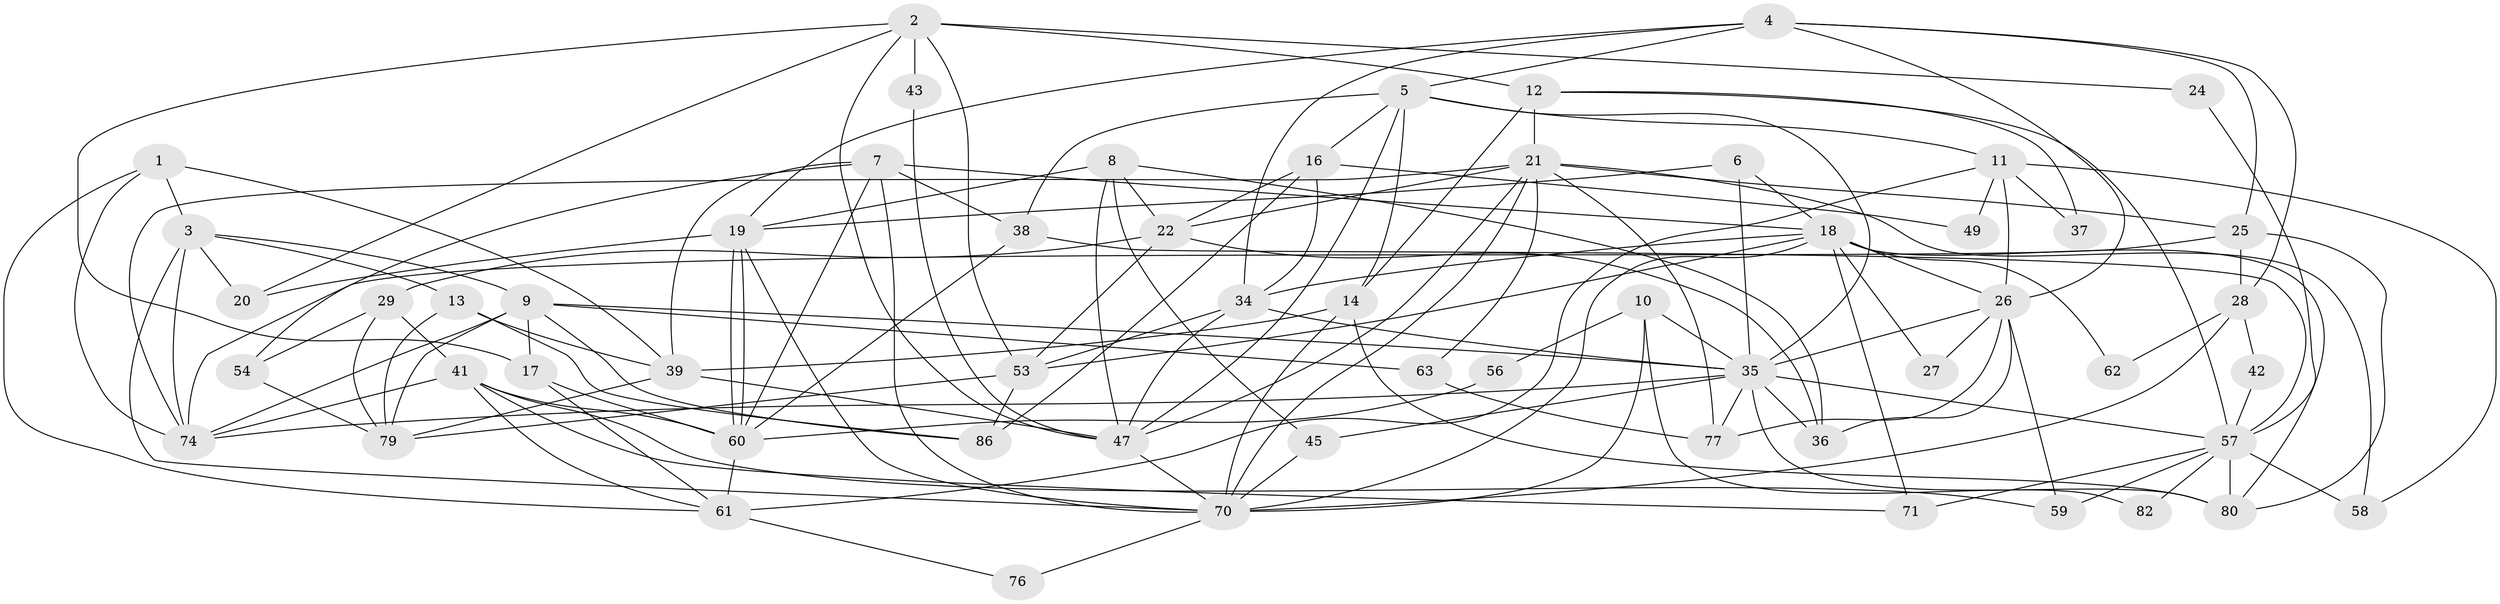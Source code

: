 // original degree distribution, {2: 0.16304347826086957, 5: 0.14130434782608695, 4: 0.3804347826086957, 6: 0.03260869565217391, 3: 0.1956521739130435, 7: 0.043478260869565216, 8: 0.03260869565217391, 9: 0.010869565217391304}
// Generated by graph-tools (version 1.1) at 2025/11/02/27/25 16:11:20]
// undirected, 58 vertices, 146 edges
graph export_dot {
graph [start="1"]
  node [color=gray90,style=filled];
  1 [super="+75"];
  2 [super="+32"];
  3 [super="+73"];
  4 [super="+15"];
  5 [super="+44"];
  6 [super="+50"];
  7 [super="+40"];
  8 [super="+51"];
  9 [super="+78"];
  10 [super="+33"];
  11 [super="+46"];
  12 [super="+23"];
  13;
  14 [super="+66"];
  16 [super="+48"];
  17;
  18 [super="+30"];
  19;
  20;
  21 [super="+87"];
  22 [super="+31"];
  24;
  25 [super="+67"];
  26 [super="+90"];
  27;
  28 [super="+55"];
  29;
  34 [super="+52"];
  35 [super="+69"];
  36;
  37;
  38;
  39 [super="+88"];
  41 [super="+65"];
  42;
  43;
  45;
  47;
  49;
  53 [super="+64"];
  54;
  56;
  57 [super="+85"];
  58 [super="+68"];
  59;
  60 [super="+83"];
  61 [super="+72"];
  62;
  63 [super="+91"];
  70 [super="+81"];
  71;
  74 [super="+84"];
  76;
  77;
  79 [super="+92"];
  80;
  82;
  86 [super="+89"];
  1 -- 74;
  1 -- 61;
  1 -- 39;
  1 -- 3;
  2 -- 47;
  2 -- 17;
  2 -- 20;
  2 -- 12;
  2 -- 24;
  2 -- 43;
  2 -- 53;
  3 -- 74;
  3 -- 13;
  3 -- 20;
  3 -- 9;
  3 -- 70;
  4 -- 5;
  4 -- 19;
  4 -- 26;
  4 -- 28;
  4 -- 34;
  4 -- 25;
  5 -- 38;
  5 -- 47;
  5 -- 35;
  5 -- 14;
  5 -- 11;
  5 -- 16;
  6 -- 35;
  6 -- 19;
  6 -- 18;
  7 -- 39;
  7 -- 54;
  7 -- 38;
  7 -- 18;
  7 -- 60;
  7 -- 70;
  8 -- 19;
  8 -- 36;
  8 -- 22;
  8 -- 45;
  8 -- 47;
  9 -- 17;
  9 -- 86;
  9 -- 63;
  9 -- 35;
  9 -- 74;
  9 -- 79;
  10 -- 35;
  10 -- 56;
  10 -- 82;
  10 -- 70;
  11 -- 61;
  11 -- 37;
  11 -- 49;
  11 -- 26;
  11 -- 58;
  12 -- 14;
  12 -- 37;
  12 -- 57;
  12 -- 21;
  13 -- 79;
  13 -- 86;
  13 -- 39;
  14 -- 80;
  14 -- 70;
  14 -- 39;
  16 -- 22;
  16 -- 86;
  16 -- 49;
  16 -- 34;
  17 -- 60;
  17 -- 61;
  18 -- 80;
  18 -- 62;
  18 -- 71;
  18 -- 53;
  18 -- 34;
  18 -- 70;
  18 -- 26;
  18 -- 27;
  19 -- 60;
  19 -- 60;
  19 -- 20;
  19 -- 70;
  21 -- 22;
  21 -- 58;
  21 -- 63;
  21 -- 70;
  21 -- 74;
  21 -- 77;
  21 -- 47;
  21 -- 25;
  22 -- 36;
  22 -- 29;
  22 -- 53;
  24 -- 57;
  25 -- 74;
  25 -- 28;
  25 -- 80;
  26 -- 36;
  26 -- 35;
  26 -- 59;
  26 -- 27;
  26 -- 77;
  28 -- 42;
  28 -- 62;
  28 -- 70;
  29 -- 54;
  29 -- 41;
  29 -- 79;
  34 -- 53;
  34 -- 35;
  34 -- 47;
  35 -- 74;
  35 -- 57;
  35 -- 80;
  35 -- 36;
  35 -- 77;
  35 -- 45;
  38 -- 60;
  38 -- 57;
  39 -- 47;
  39 -- 79;
  41 -- 59;
  41 -- 61;
  41 -- 71;
  41 -- 74;
  41 -- 60;
  42 -- 57;
  43 -- 47;
  45 -- 70;
  47 -- 70;
  53 -- 79;
  53 -- 86;
  54 -- 79;
  56 -- 60 [weight=2];
  57 -- 80;
  57 -- 82;
  57 -- 71;
  57 -- 59;
  57 -- 58 [weight=2];
  60 -- 61;
  61 -- 76;
  63 -- 77;
  70 -- 76;
}
